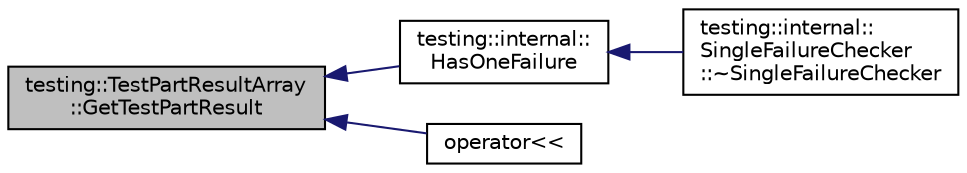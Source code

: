 digraph "testing::TestPartResultArray::GetTestPartResult"
{
  edge [fontname="Helvetica",fontsize="10",labelfontname="Helvetica",labelfontsize="10"];
  node [fontname="Helvetica",fontsize="10",shape=record];
  rankdir="LR";
  Node7 [label="testing::TestPartResultArray\l::GetTestPartResult",height=0.2,width=0.4,color="black", fillcolor="grey75", style="filled", fontcolor="black"];
  Node7 -> Node8 [dir="back",color="midnightblue",fontsize="10",style="solid",fontname="Helvetica"];
  Node8 [label="testing::internal::\lHasOneFailure",height=0.2,width=0.4,color="black", fillcolor="white", style="filled",URL="$d0/da7/namespacetesting_1_1internal.html#a38618bb530a57a3ee8c80dc02af09aab"];
  Node8 -> Node9 [dir="back",color="midnightblue",fontsize="10",style="solid",fontname="Helvetica"];
  Node9 [label="testing::internal::\lSingleFailureChecker\l::~SingleFailureChecker",height=0.2,width=0.4,color="black", fillcolor="white", style="filled",URL="$d8/d9a/classtesting_1_1internal_1_1_single_failure_checker.html#a4b0a907c9c1b350c79d70af138e9f0bf"];
  Node7 -> Node10 [dir="back",color="midnightblue",fontsize="10",style="solid",fontname="Helvetica"];
  Node10 [label="operator\<\<",height=0.2,width=0.4,color="black", fillcolor="white", style="filled",URL="$df/d01/gtest__unittest_8cc.html#a5f23eac320bc1c1dcd3cec464e31b5c6"];
}
